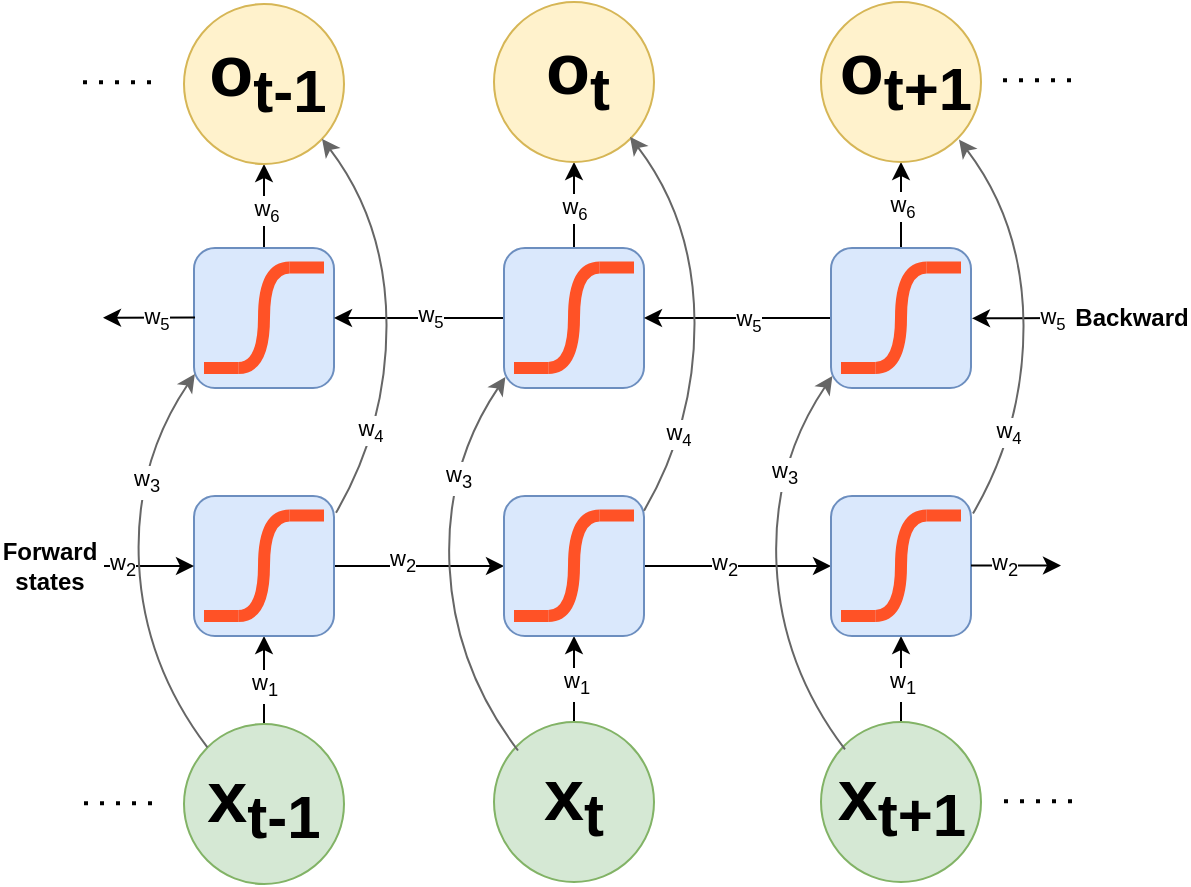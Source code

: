 <mxfile version="20.7.4" type="device"><diagram id="KcNhHUosEr2AB_neNZZA" name="Page-1"><mxGraphModel dx="1700" dy="1919" grid="1" gridSize="10" guides="1" tooltips="1" connect="1" arrows="1" fold="1" page="1" pageScale="1" pageWidth="850" pageHeight="1100" math="0" shadow="0"><root><mxCell id="0"/><mxCell id="1" parent="0"/><mxCell id="blVPyXIssfHrZr3xZOGb-55" style="edgeStyle=orthogonalEdgeStyle;rounded=0;orthogonalLoop=1;jettySize=auto;html=1;strokeColor=#000000;strokeWidth=1;endArrow=classic;endFill=1;" edge="1" parent="1" source="blVPyXIssfHrZr3xZOGb-1" target="blVPyXIssfHrZr3xZOGb-2"><mxGeometry relative="1" as="geometry"/></mxCell><mxCell id="blVPyXIssfHrZr3xZOGb-75" value="w&lt;sub&gt;1&lt;/sub&gt;" style="edgeLabel;html=1;align=center;verticalAlign=middle;resizable=0;points=[];" vertex="1" connectable="0" parent="blVPyXIssfHrZr3xZOGb-55"><mxGeometry x="0.133" relative="1" as="geometry"><mxPoint y="6" as="offset"/></mxGeometry></mxCell><mxCell id="blVPyXIssfHrZr3xZOGb-1" value="" style="ellipse;whiteSpace=wrap;html=1;aspect=fixed;fillColor=#d5e8d4;strokeColor=#82b366;" vertex="1" parent="1"><mxGeometry x="80" y="-320" width="80" height="80" as="geometry"/></mxCell><mxCell id="blVPyXIssfHrZr3xZOGb-48" style="edgeStyle=orthogonalEdgeStyle;rounded=0;orthogonalLoop=1;jettySize=auto;html=1;entryX=0;entryY=0.5;entryDx=0;entryDy=0;strokeColor=#000000;strokeWidth=1;endArrow=classic;endFill=1;" edge="1" parent="1" source="blVPyXIssfHrZr3xZOGb-2" target="blVPyXIssfHrZr3xZOGb-19"><mxGeometry relative="1" as="geometry"/></mxCell><mxCell id="blVPyXIssfHrZr3xZOGb-79" value="w&lt;sub style=&quot;border-color: var(--border-color);&quot;&gt;2&lt;/sub&gt;" style="edgeLabel;html=1;align=center;verticalAlign=middle;resizable=0;points=[];" vertex="1" connectable="0" parent="blVPyXIssfHrZr3xZOGb-48"><mxGeometry x="-0.207" y="2" relative="1" as="geometry"><mxPoint as="offset"/></mxGeometry></mxCell><mxCell id="blVPyXIssfHrZr3xZOGb-2" value="" style="rounded=1;whiteSpace=wrap;html=1;fontSize=24;fillColor=#dae8fc;strokeColor=#6c8ebf;" vertex="1" parent="1"><mxGeometry x="85" y="-434" width="70" height="70" as="geometry"/></mxCell><mxCell id="blVPyXIssfHrZr3xZOGb-11" value="" style="group" vertex="1" connectable="0" parent="1"><mxGeometry x="90" y="-424.2" width="60" height="50.2" as="geometry"/></mxCell><mxCell id="blVPyXIssfHrZr3xZOGb-6" value="" style="curved=1;endArrow=none;html=1;rounded=0;endFill=0;strokeWidth=6;strokeColor=#FF5226;" edge="1" parent="blVPyXIssfHrZr3xZOGb-11"><mxGeometry width="50" height="50" relative="1" as="geometry"><mxPoint x="17.143" y="50.2" as="sourcePoint"/><mxPoint x="42.857" as="targetPoint"/><Array as="points"><mxPoint x="30" y="50.2"/><mxPoint x="30"/></Array></mxGeometry></mxCell><mxCell id="blVPyXIssfHrZr3xZOGb-7" value="" style="endArrow=none;html=1;rounded=0;strokeWidth=6;strokeColor=#FF5226;" edge="1" parent="blVPyXIssfHrZr3xZOGb-11"><mxGeometry width="50" height="50" relative="1" as="geometry"><mxPoint x="42.857" as="sourcePoint"/><mxPoint x="60" as="targetPoint"/></mxGeometry></mxCell><mxCell id="blVPyXIssfHrZr3xZOGb-8" value="" style="endArrow=none;html=1;rounded=0;strokeWidth=6;strokeColor=#FF5226;" edge="1" parent="blVPyXIssfHrZr3xZOGb-11"><mxGeometry width="50" height="50" relative="1" as="geometry"><mxPoint y="50.2" as="sourcePoint"/><mxPoint x="17.143" y="50.2" as="targetPoint"/></mxGeometry></mxCell><mxCell id="blVPyXIssfHrZr3xZOGb-56" style="edgeStyle=orthogonalEdgeStyle;rounded=0;orthogonalLoop=1;jettySize=auto;html=1;entryX=0.5;entryY=1;entryDx=0;entryDy=0;strokeColor=#000000;strokeWidth=1;endArrow=classic;endFill=1;" edge="1" parent="1" source="blVPyXIssfHrZr3xZOGb-12" target="blVPyXIssfHrZr3xZOGb-17"><mxGeometry relative="1" as="geometry"/></mxCell><mxCell id="blVPyXIssfHrZr3xZOGb-92" value="w&lt;font style=&quot;border-color: var(--border-color);&quot; size=&quot;1&quot;&gt;&lt;sub style=&quot;border-color: var(--border-color);&quot;&gt;6&lt;/sub&gt;&lt;/font&gt;" style="edgeLabel;html=1;align=center;verticalAlign=middle;resizable=0;points=[];" vertex="1" connectable="0" parent="blVPyXIssfHrZr3xZOGb-56"><mxGeometry x="-0.124" y="-1" relative="1" as="geometry"><mxPoint y="-1" as="offset"/></mxGeometry></mxCell><mxCell id="blVPyXIssfHrZr3xZOGb-12" value="" style="rounded=1;whiteSpace=wrap;html=1;fontSize=24;fillColor=#dae8fc;strokeColor=#6c8ebf;" vertex="1" parent="1"><mxGeometry x="85" y="-558" width="70" height="70" as="geometry"/></mxCell><mxCell id="blVPyXIssfHrZr3xZOGb-13" value="" style="group" vertex="1" connectable="0" parent="1"><mxGeometry x="90" y="-548.2" width="60" height="50.2" as="geometry"/></mxCell><mxCell id="blVPyXIssfHrZr3xZOGb-14" value="" style="curved=1;endArrow=none;html=1;rounded=0;endFill=0;strokeWidth=6;strokeColor=#FF5226;" edge="1" parent="blVPyXIssfHrZr3xZOGb-13"><mxGeometry width="50" height="50" relative="1" as="geometry"><mxPoint x="17.143" y="50.2" as="sourcePoint"/><mxPoint x="42.857" as="targetPoint"/><Array as="points"><mxPoint x="30" y="50.2"/><mxPoint x="30"/></Array></mxGeometry></mxCell><mxCell id="blVPyXIssfHrZr3xZOGb-15" value="" style="endArrow=none;html=1;rounded=0;strokeWidth=6;strokeColor=#FF5226;" edge="1" parent="blVPyXIssfHrZr3xZOGb-13"><mxGeometry width="50" height="50" relative="1" as="geometry"><mxPoint x="42.857" as="sourcePoint"/><mxPoint x="60" as="targetPoint"/></mxGeometry></mxCell><mxCell id="blVPyXIssfHrZr3xZOGb-16" value="" style="endArrow=none;html=1;rounded=0;strokeWidth=6;strokeColor=#FF5226;" edge="1" parent="blVPyXIssfHrZr3xZOGb-13"><mxGeometry width="50" height="50" relative="1" as="geometry"><mxPoint y="50.2" as="sourcePoint"/><mxPoint x="17.143" y="50.2" as="targetPoint"/></mxGeometry></mxCell><mxCell id="blVPyXIssfHrZr3xZOGb-17" value="" style="ellipse;whiteSpace=wrap;html=1;aspect=fixed;labelBackgroundColor=none;fontSize=30;fillColor=#fff2cc;strokeColor=#d6b656;" vertex="1" parent="1"><mxGeometry x="80" y="-680" width="80" height="80" as="geometry"/></mxCell><mxCell id="7PbT2R1rn7KRmQZpk-ty-5" value="&lt;font style=&quot;font-size: 36px;&quot;&gt;x&lt;sub&gt;t-&lt;/sub&gt;&lt;span style=&quot;font-size: 36px;&quot;&gt;&lt;sub&gt;1&lt;/sub&gt;&lt;/span&gt;&lt;br style=&quot;font-size: 36px;&quot;&gt;&lt;/font&gt;" style="text;html=1;strokeColor=none;fillColor=none;align=center;verticalAlign=middle;whiteSpace=wrap;rounded=0;fontSize=36;fontStyle=1" parent="1" vertex="1"><mxGeometry x="80" y="-300" width="80" height="40" as="geometry"/></mxCell><mxCell id="7PbT2R1rn7KRmQZpk-ty-13" value="&lt;font style=&quot;font-size: 36px;&quot;&gt;o&lt;span style=&quot;font-size: 36px;&quot;&gt;&lt;sub&gt;t-1&lt;/sub&gt;&lt;/span&gt;&lt;br style=&quot;font-size: 36px;&quot;&gt;&lt;/font&gt;" style="text;html=1;strokeColor=none;fillColor=none;align=center;verticalAlign=middle;whiteSpace=wrap;rounded=0;fontSize=36;fontStyle=1" parent="1" vertex="1"><mxGeometry x="77" y="-663" width="90" height="40" as="geometry"/></mxCell><mxCell id="blVPyXIssfHrZr3xZOGb-57" style="edgeStyle=orthogonalEdgeStyle;rounded=0;orthogonalLoop=1;jettySize=auto;html=1;strokeColor=#000000;strokeWidth=1;endArrow=classic;endFill=1;" edge="1" parent="1" source="blVPyXIssfHrZr3xZOGb-18" target="blVPyXIssfHrZr3xZOGb-19"><mxGeometry relative="1" as="geometry"/></mxCell><mxCell id="blVPyXIssfHrZr3xZOGb-76" value="w&lt;sub&gt;1&lt;/sub&gt;" style="edgeLabel;html=1;align=center;verticalAlign=middle;resizable=0;points=[];" vertex="1" connectable="0" parent="blVPyXIssfHrZr3xZOGb-57"><mxGeometry x="-0.247" y="-1" relative="1" as="geometry"><mxPoint y="-3" as="offset"/></mxGeometry></mxCell><mxCell id="blVPyXIssfHrZr3xZOGb-18" value="" style="ellipse;whiteSpace=wrap;html=1;aspect=fixed;fillColor=#d5e8d4;strokeColor=#82b366;" vertex="1" parent="1"><mxGeometry x="235" y="-321" width="80" height="80" as="geometry"/></mxCell><mxCell id="blVPyXIssfHrZr3xZOGb-49" style="edgeStyle=orthogonalEdgeStyle;rounded=0;orthogonalLoop=1;jettySize=auto;html=1;entryX=0;entryY=0.5;entryDx=0;entryDy=0;strokeColor=#000000;strokeWidth=1;endArrow=classic;endFill=1;" edge="1" parent="1" source="blVPyXIssfHrZr3xZOGb-19" target="blVPyXIssfHrZr3xZOGb-33"><mxGeometry relative="1" as="geometry"/></mxCell><mxCell id="blVPyXIssfHrZr3xZOGb-80" value="w&lt;sub style=&quot;border-color: var(--border-color);&quot;&gt;2&lt;/sub&gt;" style="edgeLabel;html=1;align=center;verticalAlign=middle;resizable=0;points=[];" vertex="1" connectable="0" parent="blVPyXIssfHrZr3xZOGb-49"><mxGeometry x="-0.156" relative="1" as="geometry"><mxPoint as="offset"/></mxGeometry></mxCell><mxCell id="blVPyXIssfHrZr3xZOGb-19" value="" style="rounded=1;whiteSpace=wrap;html=1;fontSize=24;fillColor=#dae8fc;strokeColor=#6c8ebf;" vertex="1" parent="1"><mxGeometry x="240" y="-434" width="70" height="70" as="geometry"/></mxCell><mxCell id="blVPyXIssfHrZr3xZOGb-20" value="" style="group" vertex="1" connectable="0" parent="1"><mxGeometry x="245" y="-424.2" width="60" height="50.2" as="geometry"/></mxCell><mxCell id="blVPyXIssfHrZr3xZOGb-21" value="" style="curved=1;endArrow=none;html=1;rounded=0;endFill=0;strokeWidth=6;strokeColor=#FF5226;" edge="1" parent="blVPyXIssfHrZr3xZOGb-20"><mxGeometry width="50" height="50" relative="1" as="geometry"><mxPoint x="17.143" y="50.2" as="sourcePoint"/><mxPoint x="42.857" as="targetPoint"/><Array as="points"><mxPoint x="30" y="50.2"/><mxPoint x="30"/></Array></mxGeometry></mxCell><mxCell id="blVPyXIssfHrZr3xZOGb-22" value="" style="endArrow=none;html=1;rounded=0;strokeWidth=6;strokeColor=#FF5226;" edge="1" parent="blVPyXIssfHrZr3xZOGb-20"><mxGeometry width="50" height="50" relative="1" as="geometry"><mxPoint x="42.857" as="sourcePoint"/><mxPoint x="60" as="targetPoint"/></mxGeometry></mxCell><mxCell id="blVPyXIssfHrZr3xZOGb-23" value="" style="endArrow=none;html=1;rounded=0;strokeWidth=6;strokeColor=#FF5226;" edge="1" parent="blVPyXIssfHrZr3xZOGb-20"><mxGeometry width="50" height="50" relative="1" as="geometry"><mxPoint y="50.2" as="sourcePoint"/><mxPoint x="17.143" y="50.2" as="targetPoint"/></mxGeometry></mxCell><mxCell id="blVPyXIssfHrZr3xZOGb-52" style="edgeStyle=orthogonalEdgeStyle;rounded=0;orthogonalLoop=1;jettySize=auto;html=1;entryX=1;entryY=0.5;entryDx=0;entryDy=0;strokeColor=#000000;strokeWidth=1;endArrow=classic;endFill=1;" edge="1" parent="1" source="blVPyXIssfHrZr3xZOGb-24" target="blVPyXIssfHrZr3xZOGb-12"><mxGeometry relative="1" as="geometry"/></mxCell><mxCell id="blVPyXIssfHrZr3xZOGb-90" value="w&lt;font style=&quot;border-color: var(--border-color);&quot; size=&quot;1&quot;&gt;&lt;sub style=&quot;border-color: var(--border-color);&quot;&gt;5&lt;/sub&gt;&lt;/font&gt;" style="edgeLabel;html=1;align=center;verticalAlign=middle;resizable=0;points=[];" vertex="1" connectable="0" parent="blVPyXIssfHrZr3xZOGb-52"><mxGeometry x="-0.125" y="-1" relative="1" as="geometry"><mxPoint as="offset"/></mxGeometry></mxCell><mxCell id="blVPyXIssfHrZr3xZOGb-58" style="edgeStyle=orthogonalEdgeStyle;rounded=0;orthogonalLoop=1;jettySize=auto;html=1;entryX=0.5;entryY=1;entryDx=0;entryDy=0;strokeColor=#000000;strokeWidth=1;endArrow=classic;endFill=1;" edge="1" parent="1" source="blVPyXIssfHrZr3xZOGb-24" target="blVPyXIssfHrZr3xZOGb-29"><mxGeometry relative="1" as="geometry"/></mxCell><mxCell id="blVPyXIssfHrZr3xZOGb-93" value="w&lt;font style=&quot;border-color: var(--border-color);&quot; size=&quot;1&quot;&gt;&lt;sub style=&quot;border-color: var(--border-color);&quot;&gt;6&lt;/sub&gt;&lt;/font&gt;" style="edgeLabel;html=1;align=center;verticalAlign=middle;resizable=0;points=[];" vertex="1" connectable="0" parent="blVPyXIssfHrZr3xZOGb-58"><mxGeometry x="-0.131" relative="1" as="geometry"><mxPoint y="-2" as="offset"/></mxGeometry></mxCell><mxCell id="blVPyXIssfHrZr3xZOGb-24" value="" style="rounded=1;whiteSpace=wrap;html=1;fontSize=24;fillColor=#dae8fc;strokeColor=#6c8ebf;" vertex="1" parent="1"><mxGeometry x="240" y="-558" width="70" height="70" as="geometry"/></mxCell><mxCell id="blVPyXIssfHrZr3xZOGb-25" value="" style="group" vertex="1" connectable="0" parent="1"><mxGeometry x="245" y="-548.2" width="60" height="50.2" as="geometry"/></mxCell><mxCell id="blVPyXIssfHrZr3xZOGb-26" value="" style="curved=1;endArrow=none;html=1;rounded=0;endFill=0;strokeWidth=6;strokeColor=#FF5226;" edge="1" parent="blVPyXIssfHrZr3xZOGb-25"><mxGeometry width="50" height="50" relative="1" as="geometry"><mxPoint x="17.143" y="50.2" as="sourcePoint"/><mxPoint x="42.857" as="targetPoint"/><Array as="points"><mxPoint x="30" y="50.2"/><mxPoint x="30"/></Array></mxGeometry></mxCell><mxCell id="blVPyXIssfHrZr3xZOGb-27" value="" style="endArrow=none;html=1;rounded=0;strokeWidth=6;strokeColor=#FF5226;" edge="1" parent="blVPyXIssfHrZr3xZOGb-25"><mxGeometry width="50" height="50" relative="1" as="geometry"><mxPoint x="42.857" as="sourcePoint"/><mxPoint x="60" as="targetPoint"/></mxGeometry></mxCell><mxCell id="blVPyXIssfHrZr3xZOGb-28" value="" style="endArrow=none;html=1;rounded=0;strokeWidth=6;strokeColor=#FF5226;" edge="1" parent="blVPyXIssfHrZr3xZOGb-25"><mxGeometry width="50" height="50" relative="1" as="geometry"><mxPoint y="50.2" as="sourcePoint"/><mxPoint x="17.143" y="50.2" as="targetPoint"/></mxGeometry></mxCell><mxCell id="blVPyXIssfHrZr3xZOGb-29" value="" style="ellipse;whiteSpace=wrap;html=1;aspect=fixed;labelBackgroundColor=none;fontSize=30;fillColor=#fff2cc;strokeColor=#d6b656;" vertex="1" parent="1"><mxGeometry x="235" y="-681" width="80" height="80" as="geometry"/></mxCell><mxCell id="blVPyXIssfHrZr3xZOGb-30" value="&lt;font style=&quot;font-size: 36px;&quot;&gt;x&lt;sub&gt;t&lt;/sub&gt;&lt;br style=&quot;font-size: 36px;&quot;&gt;&lt;/font&gt;" style="text;html=1;strokeColor=none;fillColor=none;align=center;verticalAlign=middle;whiteSpace=wrap;rounded=0;fontSize=36;fontStyle=1" vertex="1" parent="1"><mxGeometry x="230" y="-301" width="90" height="40" as="geometry"/></mxCell><mxCell id="blVPyXIssfHrZr3xZOGb-31" value="&lt;font style=&quot;font-size: 36px;&quot;&gt;o&lt;span style=&quot;font-size: 36px;&quot;&gt;&lt;sub&gt;t&lt;/sub&gt;&lt;/span&gt;&lt;br style=&quot;font-size: 36px;&quot;&gt;&lt;/font&gt;" style="text;html=1;strokeColor=none;fillColor=none;align=center;verticalAlign=middle;whiteSpace=wrap;rounded=0;fontSize=36;fontStyle=1" vertex="1" parent="1"><mxGeometry x="232" y="-664" width="90" height="40" as="geometry"/></mxCell><mxCell id="blVPyXIssfHrZr3xZOGb-59" style="edgeStyle=orthogonalEdgeStyle;rounded=0;orthogonalLoop=1;jettySize=auto;html=1;strokeColor=#000000;strokeWidth=1;endArrow=classic;endFill=1;" edge="1" parent="1" source="blVPyXIssfHrZr3xZOGb-32" target="blVPyXIssfHrZr3xZOGb-33"><mxGeometry relative="1" as="geometry"/></mxCell><mxCell id="blVPyXIssfHrZr3xZOGb-77" value="w&lt;sub&gt;1&lt;/sub&gt;" style="edgeLabel;html=1;align=center;verticalAlign=middle;resizable=0;points=[];" vertex="1" connectable="0" parent="blVPyXIssfHrZr3xZOGb-59"><mxGeometry x="-0.146" relative="1" as="geometry"><mxPoint y="-1" as="offset"/></mxGeometry></mxCell><mxCell id="blVPyXIssfHrZr3xZOGb-32" value="" style="ellipse;whiteSpace=wrap;html=1;aspect=fixed;fillColor=#d5e8d4;strokeColor=#82b366;" vertex="1" parent="1"><mxGeometry x="398.5" y="-321" width="80" height="80" as="geometry"/></mxCell><mxCell id="blVPyXIssfHrZr3xZOGb-33" value="" style="rounded=1;whiteSpace=wrap;html=1;fontSize=24;fillColor=#dae8fc;strokeColor=#6c8ebf;" vertex="1" parent="1"><mxGeometry x="403.5" y="-434" width="70" height="70" as="geometry"/></mxCell><mxCell id="blVPyXIssfHrZr3xZOGb-34" value="" style="group" vertex="1" connectable="0" parent="1"><mxGeometry x="408.5" y="-424.2" width="60" height="50.2" as="geometry"/></mxCell><mxCell id="blVPyXIssfHrZr3xZOGb-35" value="" style="curved=1;endArrow=none;html=1;rounded=0;endFill=0;strokeWidth=6;strokeColor=#FF5226;" edge="1" parent="blVPyXIssfHrZr3xZOGb-34"><mxGeometry width="50" height="50" relative="1" as="geometry"><mxPoint x="17.143" y="50.2" as="sourcePoint"/><mxPoint x="42.857" as="targetPoint"/><Array as="points"><mxPoint x="30" y="50.2"/><mxPoint x="30"/></Array></mxGeometry></mxCell><mxCell id="blVPyXIssfHrZr3xZOGb-36" value="" style="endArrow=none;html=1;rounded=0;strokeWidth=6;strokeColor=#FF5226;" edge="1" parent="blVPyXIssfHrZr3xZOGb-34"><mxGeometry width="50" height="50" relative="1" as="geometry"><mxPoint x="42.857" as="sourcePoint"/><mxPoint x="60" as="targetPoint"/></mxGeometry></mxCell><mxCell id="blVPyXIssfHrZr3xZOGb-37" value="" style="endArrow=none;html=1;rounded=0;strokeWidth=6;strokeColor=#FF5226;" edge="1" parent="blVPyXIssfHrZr3xZOGb-34"><mxGeometry width="50" height="50" relative="1" as="geometry"><mxPoint y="50.2" as="sourcePoint"/><mxPoint x="17.143" y="50.2" as="targetPoint"/></mxGeometry></mxCell><mxCell id="blVPyXIssfHrZr3xZOGb-51" style="edgeStyle=orthogonalEdgeStyle;rounded=0;orthogonalLoop=1;jettySize=auto;html=1;strokeColor=#000000;strokeWidth=1;endArrow=classic;endFill=1;" edge="1" parent="1" source="blVPyXIssfHrZr3xZOGb-38" target="blVPyXIssfHrZr3xZOGb-24"><mxGeometry relative="1" as="geometry"/></mxCell><mxCell id="blVPyXIssfHrZr3xZOGb-89" value="w&lt;font style=&quot;border-color: var(--border-color);&quot; size=&quot;1&quot;&gt;&lt;sub style=&quot;border-color: var(--border-color);&quot;&gt;5&lt;/sub&gt;&lt;/font&gt;" style="edgeLabel;html=1;align=center;verticalAlign=middle;resizable=0;points=[];" vertex="1" connectable="0" parent="blVPyXIssfHrZr3xZOGb-51"><mxGeometry x="-0.11" y="1" relative="1" as="geometry"><mxPoint as="offset"/></mxGeometry></mxCell><mxCell id="blVPyXIssfHrZr3xZOGb-60" style="edgeStyle=orthogonalEdgeStyle;rounded=0;orthogonalLoop=1;jettySize=auto;html=1;entryX=0.5;entryY=1;entryDx=0;entryDy=0;strokeColor=#000000;strokeWidth=1;endArrow=classic;endFill=1;" edge="1" parent="1" source="blVPyXIssfHrZr3xZOGb-38" target="blVPyXIssfHrZr3xZOGb-43"><mxGeometry relative="1" as="geometry"/></mxCell><mxCell id="blVPyXIssfHrZr3xZOGb-94" value="w&lt;font style=&quot;border-color: var(--border-color);&quot; size=&quot;1&quot;&gt;&lt;sub style=&quot;border-color: var(--border-color);&quot;&gt;6&lt;/sub&gt;&lt;/font&gt;" style="edgeLabel;html=1;align=center;verticalAlign=middle;resizable=0;points=[];" vertex="1" connectable="0" parent="blVPyXIssfHrZr3xZOGb-60"><mxGeometry x="-0.107" relative="1" as="geometry"><mxPoint y="-2" as="offset"/></mxGeometry></mxCell><mxCell id="blVPyXIssfHrZr3xZOGb-38" value="" style="rounded=1;whiteSpace=wrap;html=1;fontSize=24;fillColor=#dae8fc;strokeColor=#6c8ebf;" vertex="1" parent="1"><mxGeometry x="403.5" y="-558" width="70" height="70" as="geometry"/></mxCell><mxCell id="blVPyXIssfHrZr3xZOGb-39" value="" style="group" vertex="1" connectable="0" parent="1"><mxGeometry x="408.5" y="-548.2" width="60" height="50.2" as="geometry"/></mxCell><mxCell id="blVPyXIssfHrZr3xZOGb-40" value="" style="curved=1;endArrow=none;html=1;rounded=0;endFill=0;strokeWidth=6;strokeColor=#FF5226;" edge="1" parent="blVPyXIssfHrZr3xZOGb-39"><mxGeometry width="50" height="50" relative="1" as="geometry"><mxPoint x="17.143" y="50.2" as="sourcePoint"/><mxPoint x="42.857" as="targetPoint"/><Array as="points"><mxPoint x="30" y="50.2"/><mxPoint x="30"/></Array></mxGeometry></mxCell><mxCell id="blVPyXIssfHrZr3xZOGb-41" value="" style="endArrow=none;html=1;rounded=0;strokeWidth=6;strokeColor=#FF5226;" edge="1" parent="blVPyXIssfHrZr3xZOGb-39"><mxGeometry width="50" height="50" relative="1" as="geometry"><mxPoint x="42.857" as="sourcePoint"/><mxPoint x="60" as="targetPoint"/></mxGeometry></mxCell><mxCell id="blVPyXIssfHrZr3xZOGb-42" value="" style="endArrow=none;html=1;rounded=0;strokeWidth=6;strokeColor=#FF5226;" edge="1" parent="blVPyXIssfHrZr3xZOGb-39"><mxGeometry width="50" height="50" relative="1" as="geometry"><mxPoint y="50.2" as="sourcePoint"/><mxPoint x="17.143" y="50.2" as="targetPoint"/></mxGeometry></mxCell><mxCell id="blVPyXIssfHrZr3xZOGb-43" value="" style="ellipse;whiteSpace=wrap;html=1;aspect=fixed;labelBackgroundColor=none;fontSize=30;fillColor=#fff2cc;strokeColor=#d6b656;" vertex="1" parent="1"><mxGeometry x="398.5" y="-681" width="80" height="80" as="geometry"/></mxCell><mxCell id="blVPyXIssfHrZr3xZOGb-44" value="&lt;font style=&quot;font-size: 36px;&quot;&gt;x&lt;sub&gt;t+&lt;/sub&gt;&lt;span style=&quot;font-size: 36px;&quot;&gt;&lt;sub&gt;1&lt;/sub&gt;&lt;/span&gt;&lt;br style=&quot;font-size: 36px;&quot;&gt;&lt;/font&gt;" style="text;html=1;strokeColor=none;fillColor=none;align=center;verticalAlign=middle;whiteSpace=wrap;rounded=0;fontSize=36;fontStyle=1" vertex="1" parent="1"><mxGeometry x="393.5" y="-301" width="90" height="40" as="geometry"/></mxCell><mxCell id="blVPyXIssfHrZr3xZOGb-45" value="&lt;font style=&quot;font-size: 36px;&quot;&gt;o&lt;span style=&quot;font-size: 36px;&quot;&gt;&lt;sub&gt;t+1&lt;/sub&gt;&lt;/span&gt;&lt;br style=&quot;font-size: 36px;&quot;&gt;&lt;/font&gt;" style="text;html=1;strokeColor=none;fillColor=none;align=center;verticalAlign=middle;whiteSpace=wrap;rounded=0;fontSize=36;fontStyle=1" vertex="1" parent="1"><mxGeometry x="395.5" y="-664" width="90" height="40" as="geometry"/></mxCell><mxCell id="blVPyXIssfHrZr3xZOGb-47" value="" style="endArrow=classic;html=1;rounded=0;strokeColor=#000000;strokeWidth=1;entryX=0;entryY=0.5;entryDx=0;entryDy=0;" edge="1" parent="1" target="blVPyXIssfHrZr3xZOGb-2"><mxGeometry width="50" height="50" relative="1" as="geometry"><mxPoint x="40" y="-399" as="sourcePoint"/><mxPoint x="60" y="-381" as="targetPoint"/></mxGeometry></mxCell><mxCell id="blVPyXIssfHrZr3xZOGb-78" value="w&lt;sub&gt;2&lt;/sub&gt;" style="edgeLabel;html=1;align=center;verticalAlign=middle;resizable=0;points=[];" vertex="1" connectable="0" parent="blVPyXIssfHrZr3xZOGb-47"><mxGeometry x="-0.597" relative="1" as="geometry"><mxPoint as="offset"/></mxGeometry></mxCell><mxCell id="blVPyXIssfHrZr3xZOGb-50" value="" style="endArrow=classic;html=1;rounded=0;strokeColor=#000000;strokeWidth=1;entryX=0;entryY=0.5;entryDx=0;entryDy=0;" edge="1" parent="1"><mxGeometry width="50" height="50" relative="1" as="geometry"><mxPoint x="473.5" y="-399.25" as="sourcePoint"/><mxPoint x="518.5" y="-399.25" as="targetPoint"/></mxGeometry></mxCell><mxCell id="blVPyXIssfHrZr3xZOGb-81" value="w&lt;sub style=&quot;border-color: var(--border-color);&quot;&gt;2&lt;/sub&gt;" style="edgeLabel;html=1;align=center;verticalAlign=middle;resizable=0;points=[];" vertex="1" connectable="0" parent="blVPyXIssfHrZr3xZOGb-50"><mxGeometry x="-0.256" relative="1" as="geometry"><mxPoint as="offset"/></mxGeometry></mxCell><mxCell id="blVPyXIssfHrZr3xZOGb-53" value="" style="endArrow=classic;html=1;rounded=0;strokeColor=#000000;strokeWidth=1;entryX=1.007;entryY=0.545;entryDx=0;entryDy=0;entryPerimeter=0;" edge="1" parent="1"><mxGeometry width="50" height="50" relative="1" as="geometry"><mxPoint x="520" y="-523" as="sourcePoint"/><mxPoint x="473.99" y="-522.85" as="targetPoint"/></mxGeometry></mxCell><mxCell id="blVPyXIssfHrZr3xZOGb-88" value="w&lt;font style=&quot;border-color: var(--border-color);&quot; size=&quot;1&quot;&gt;&lt;sub style=&quot;border-color: var(--border-color);&quot;&gt;5&lt;/sub&gt;&lt;/font&gt;" style="edgeLabel;html=1;align=center;verticalAlign=middle;resizable=0;points=[];" vertex="1" connectable="0" parent="blVPyXIssfHrZr3xZOGb-53"><mxGeometry x="-0.738" relative="1" as="geometry"><mxPoint as="offset"/></mxGeometry></mxCell><mxCell id="blVPyXIssfHrZr3xZOGb-54" value="" style="endArrow=classic;html=1;rounded=0;strokeColor=#000000;strokeWidth=1;entryX=1.007;entryY=0.545;entryDx=0;entryDy=0;entryPerimeter=0;" edge="1" parent="1"><mxGeometry width="50" height="50" relative="1" as="geometry"><mxPoint x="85.51" y="-523.29" as="sourcePoint"/><mxPoint x="39.5" y="-523.14" as="targetPoint"/></mxGeometry></mxCell><mxCell id="blVPyXIssfHrZr3xZOGb-91" value="w&lt;font style=&quot;border-color: var(--border-color);&quot; size=&quot;1&quot;&gt;&lt;sub style=&quot;border-color: var(--border-color);&quot;&gt;5&lt;/sub&gt;&lt;/font&gt;" style="edgeLabel;html=1;align=center;verticalAlign=middle;resizable=0;points=[];" vertex="1" connectable="0" parent="blVPyXIssfHrZr3xZOGb-54"><mxGeometry x="-0.276" relative="1" as="geometry"><mxPoint x="-3" as="offset"/></mxGeometry></mxCell><mxCell id="blVPyXIssfHrZr3xZOGb-61" value="" style="curved=1;endArrow=classic;html=1;rounded=0;strokeColor=#666666;strokeWidth=1;exitX=0;exitY=0;exitDx=0;exitDy=0;entryX=0.006;entryY=0.9;entryDx=0;entryDy=0;entryPerimeter=0;" edge="1" parent="1" source="blVPyXIssfHrZr3xZOGb-1" target="blVPyXIssfHrZr3xZOGb-12"><mxGeometry width="50" height="50" relative="1" as="geometry"><mxPoint x="75" y="-280" as="sourcePoint"/><mxPoint x="80" y="-500" as="targetPoint"/><Array as="points"><mxPoint x="60" y="-350"/><mxPoint x="55" y="-450"/></Array></mxGeometry></mxCell><mxCell id="blVPyXIssfHrZr3xZOGb-82" value="w&lt;sub style=&quot;border-color: var(--border-color);&quot;&gt;3&lt;/sub&gt;" style="edgeLabel;html=1;align=center;verticalAlign=middle;resizable=0;points=[];" vertex="1" connectable="0" parent="blVPyXIssfHrZr3xZOGb-61"><mxGeometry x="0.393" y="-5" relative="1" as="geometry"><mxPoint as="offset"/></mxGeometry></mxCell><mxCell id="blVPyXIssfHrZr3xZOGb-63" value="" style="curved=1;endArrow=classic;html=1;rounded=0;strokeColor=#666666;strokeWidth=1;exitX=0;exitY=0;exitDx=0;exitDy=0;entryX=0.006;entryY=0.9;entryDx=0;entryDy=0;entryPerimeter=0;" edge="1" parent="1"><mxGeometry width="50" height="50" relative="1" as="geometry"><mxPoint x="246.996" y="-306.744" as="sourcePoint"/><mxPoint x="240.7" y="-493.46" as="targetPoint"/><Array as="points"><mxPoint x="215.28" y="-348.46"/><mxPoint x="210.28" y="-448.46"/></Array></mxGeometry></mxCell><mxCell id="blVPyXIssfHrZr3xZOGb-83" value="w&lt;sub style=&quot;border-color: var(--border-color);&quot;&gt;3&lt;/sub&gt;" style="edgeLabel;html=1;align=center;verticalAlign=middle;resizable=0;points=[];" vertex="1" connectable="0" parent="blVPyXIssfHrZr3xZOGb-63"><mxGeometry x="0.448" y="-6" relative="1" as="geometry"><mxPoint y="3" as="offset"/></mxGeometry></mxCell><mxCell id="blVPyXIssfHrZr3xZOGb-64" value="" style="curved=1;endArrow=classic;html=1;rounded=0;strokeColor=#666666;strokeWidth=1;exitX=0;exitY=0;exitDx=0;exitDy=0;entryX=0.006;entryY=0.9;entryDx=0;entryDy=0;entryPerimeter=0;" edge="1" parent="1"><mxGeometry width="50" height="50" relative="1" as="geometry"><mxPoint x="410.496" y="-307.284" as="sourcePoint"/><mxPoint x="404.2" y="-494.0" as="targetPoint"/><Array as="points"><mxPoint x="378.78" y="-349"/><mxPoint x="373.78" y="-449"/></Array></mxGeometry></mxCell><mxCell id="blVPyXIssfHrZr3xZOGb-84" value="w&lt;sub style=&quot;border-color: var(--border-color);&quot;&gt;3&lt;/sub&gt;" style="edgeLabel;html=1;align=center;verticalAlign=middle;resizable=0;points=[];" vertex="1" connectable="0" parent="blVPyXIssfHrZr3xZOGb-64"><mxGeometry x="0.429" y="-6" relative="1" as="geometry"><mxPoint as="offset"/></mxGeometry></mxCell><mxCell id="blVPyXIssfHrZr3xZOGb-65" value="" style="endArrow=none;dashed=1;html=1;dashPattern=1 3;strokeWidth=2;rounded=0;strokeColor=#000000;" edge="1" parent="1"><mxGeometry width="50" height="50" relative="1" as="geometry"><mxPoint x="30" y="-280.34" as="sourcePoint"/><mxPoint x="70" y="-280.34" as="targetPoint"/></mxGeometry></mxCell><mxCell id="blVPyXIssfHrZr3xZOGb-66" value="" style="endArrow=none;dashed=1;html=1;dashPattern=1 3;strokeWidth=2;rounded=0;strokeColor=#000000;" edge="1" parent="1"><mxGeometry width="50" height="50" relative="1" as="geometry"><mxPoint x="490" y="-281.34" as="sourcePoint"/><mxPoint x="530" y="-281.34" as="targetPoint"/></mxGeometry></mxCell><mxCell id="blVPyXIssfHrZr3xZOGb-67" value="" style="endArrow=none;dashed=1;html=1;dashPattern=1 3;strokeWidth=2;rounded=0;strokeColor=#000000;" edge="1" parent="1"><mxGeometry width="50" height="50" relative="1" as="geometry"><mxPoint x="29.5" y="-640.84" as="sourcePoint"/><mxPoint x="69.5" y="-640.84" as="targetPoint"/></mxGeometry></mxCell><mxCell id="blVPyXIssfHrZr3xZOGb-68" value="" style="endArrow=none;dashed=1;html=1;dashPattern=1 3;strokeWidth=2;rounded=0;strokeColor=#000000;" edge="1" parent="1"><mxGeometry width="50" height="50" relative="1" as="geometry"><mxPoint x="489.5" y="-641.84" as="sourcePoint"/><mxPoint x="529.5" y="-641.84" as="targetPoint"/></mxGeometry></mxCell><mxCell id="blVPyXIssfHrZr3xZOGb-70" value="" style="curved=1;endArrow=none;html=1;rounded=0;strokeColor=#666666;strokeWidth=1;exitX=0;exitY=0;exitDx=0;exitDy=0;entryX=0.006;entryY=0.9;entryDx=0;entryDy=0;entryPerimeter=0;endFill=0;startArrow=classic;startFill=1;" edge="1" parent="1"><mxGeometry width="50" height="50" relative="1" as="geometry"><mxPoint x="467.5" y="-612.2" as="sourcePoint"/><mxPoint x="474.5" y="-425.2" as="targetPoint"/><Array as="points"><mxPoint x="499.5" y="-570.2"/><mxPoint x="500" y="-469"/></Array></mxGeometry></mxCell><mxCell id="blVPyXIssfHrZr3xZOGb-87" value="w&lt;font style=&quot;border-color: var(--border-color);&quot; size=&quot;1&quot;&gt;&lt;sub style=&quot;border-color: var(--border-color);&quot;&gt;4&lt;/sub&gt;&lt;/font&gt;" style="edgeLabel;html=1;align=center;verticalAlign=middle;resizable=0;points=[];" vertex="1" connectable="0" parent="blVPyXIssfHrZr3xZOGb-70"><mxGeometry x="0.564" y="-6" relative="1" as="geometry"><mxPoint y="1" as="offset"/></mxGeometry></mxCell><mxCell id="blVPyXIssfHrZr3xZOGb-73" value="" style="curved=1;endArrow=none;html=1;rounded=0;strokeColor=#666666;strokeWidth=1;exitX=0;exitY=0;exitDx=0;exitDy=0;entryX=0.006;entryY=0.9;entryDx=0;entryDy=0;entryPerimeter=0;endFill=0;startArrow=classic;startFill=1;" edge="1" parent="1"><mxGeometry width="50" height="50" relative="1" as="geometry"><mxPoint x="303" y="-613.6" as="sourcePoint"/><mxPoint x="310" y="-426.6" as="targetPoint"/><Array as="points"><mxPoint x="335" y="-571.6"/><mxPoint x="335.5" y="-470.4"/></Array></mxGeometry></mxCell><mxCell id="blVPyXIssfHrZr3xZOGb-86" value="w&lt;font style=&quot;border-color: var(--border-color);&quot; size=&quot;1&quot;&gt;&lt;sub style=&quot;border-color: var(--border-color);&quot;&gt;4&lt;/sub&gt;&lt;/font&gt;" style="edgeLabel;html=1;align=center;verticalAlign=middle;resizable=0;points=[];" vertex="1" connectable="0" parent="blVPyXIssfHrZr3xZOGb-73"><mxGeometry x="0.597" y="-5" relative="1" as="geometry"><mxPoint y="-1" as="offset"/></mxGeometry></mxCell><mxCell id="blVPyXIssfHrZr3xZOGb-74" value="" style="curved=1;endArrow=none;html=1;rounded=0;strokeColor=#666666;strokeWidth=1;exitX=0;exitY=0;exitDx=0;exitDy=0;entryX=0.006;entryY=0.9;entryDx=0;entryDy=0;entryPerimeter=0;endFill=0;startArrow=classic;startFill=1;" edge="1" parent="1"><mxGeometry width="50" height="50" relative="1" as="geometry"><mxPoint x="149" y="-612.6" as="sourcePoint"/><mxPoint x="156" y="-425.6" as="targetPoint"/><Array as="points"><mxPoint x="181" y="-570.6"/><mxPoint x="181.5" y="-469.4"/></Array></mxGeometry></mxCell><mxCell id="blVPyXIssfHrZr3xZOGb-85" value="w&lt;font size=&quot;1&quot;&gt;&lt;sub&gt;4&lt;/sub&gt;&lt;/font&gt;" style="edgeLabel;html=1;align=center;verticalAlign=middle;resizable=0;points=[];" vertex="1" connectable="0" parent="blVPyXIssfHrZr3xZOGb-74"><mxGeometry x="0.57" y="-6" relative="1" as="geometry"><mxPoint as="offset"/></mxGeometry></mxCell><mxCell id="blVPyXIssfHrZr3xZOGb-95" value="Forward states" style="text;html=1;strokeColor=none;fillColor=none;align=center;verticalAlign=middle;whiteSpace=wrap;rounded=0;strokeWidth=8;fontStyle=1" vertex="1" parent="1"><mxGeometry x="-12" y="-411.1" width="50" height="24.1" as="geometry"/></mxCell><mxCell id="blVPyXIssfHrZr3xZOGb-96" value="Backward" style="text;html=1;strokeColor=none;fillColor=none;align=center;verticalAlign=middle;whiteSpace=wrap;rounded=0;strokeWidth=8;fontStyle=1" vertex="1" parent="1"><mxGeometry x="529" y="-535.05" width="50" height="24.1" as="geometry"/></mxCell></root></mxGraphModel></diagram></mxfile>